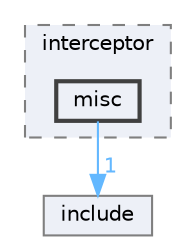digraph "misc"
{
 // INTERACTIVE_SVG=YES
 // LATEX_PDF_SIZE
  bgcolor="transparent";
  edge [fontname=Helvetica,fontsize=10,labelfontname=Helvetica,labelfontsize=10];
  node [fontname=Helvetica,fontsize=10,shape=box,height=0.2,width=0.4];
  compound=true
  subgraph clusterdir_d904e3780084ba82573a1722fa499be7 {
    graph [ bgcolor="#edf0f7", pencolor="grey50", label="interceptor", fontname=Helvetica,fontsize=10 style="filled,dashed", URL="dir_d904e3780084ba82573a1722fa499be7.html",tooltip=""]
  dir_62fff2d806f90ea8385da3a2e4512500 [label="misc", fillcolor="#edf0f7", color="grey25", style="filled,bold", URL="dir_62fff2d806f90ea8385da3a2e4512500.html",tooltip=""];
  }
  dir_d6529833b28cf7034848d180a0eb120f [label="include", fillcolor="#edf0f7", color="grey50", style="filled", URL="dir_d6529833b28cf7034848d180a0eb120f.html",tooltip=""];
  dir_62fff2d806f90ea8385da3a2e4512500->dir_d6529833b28cf7034848d180a0eb120f [headlabel="1", labeldistance=1.5 headhref="dir_000018_000013.html" href="dir_000018_000013.html" color="steelblue1" fontcolor="steelblue1"];
}

